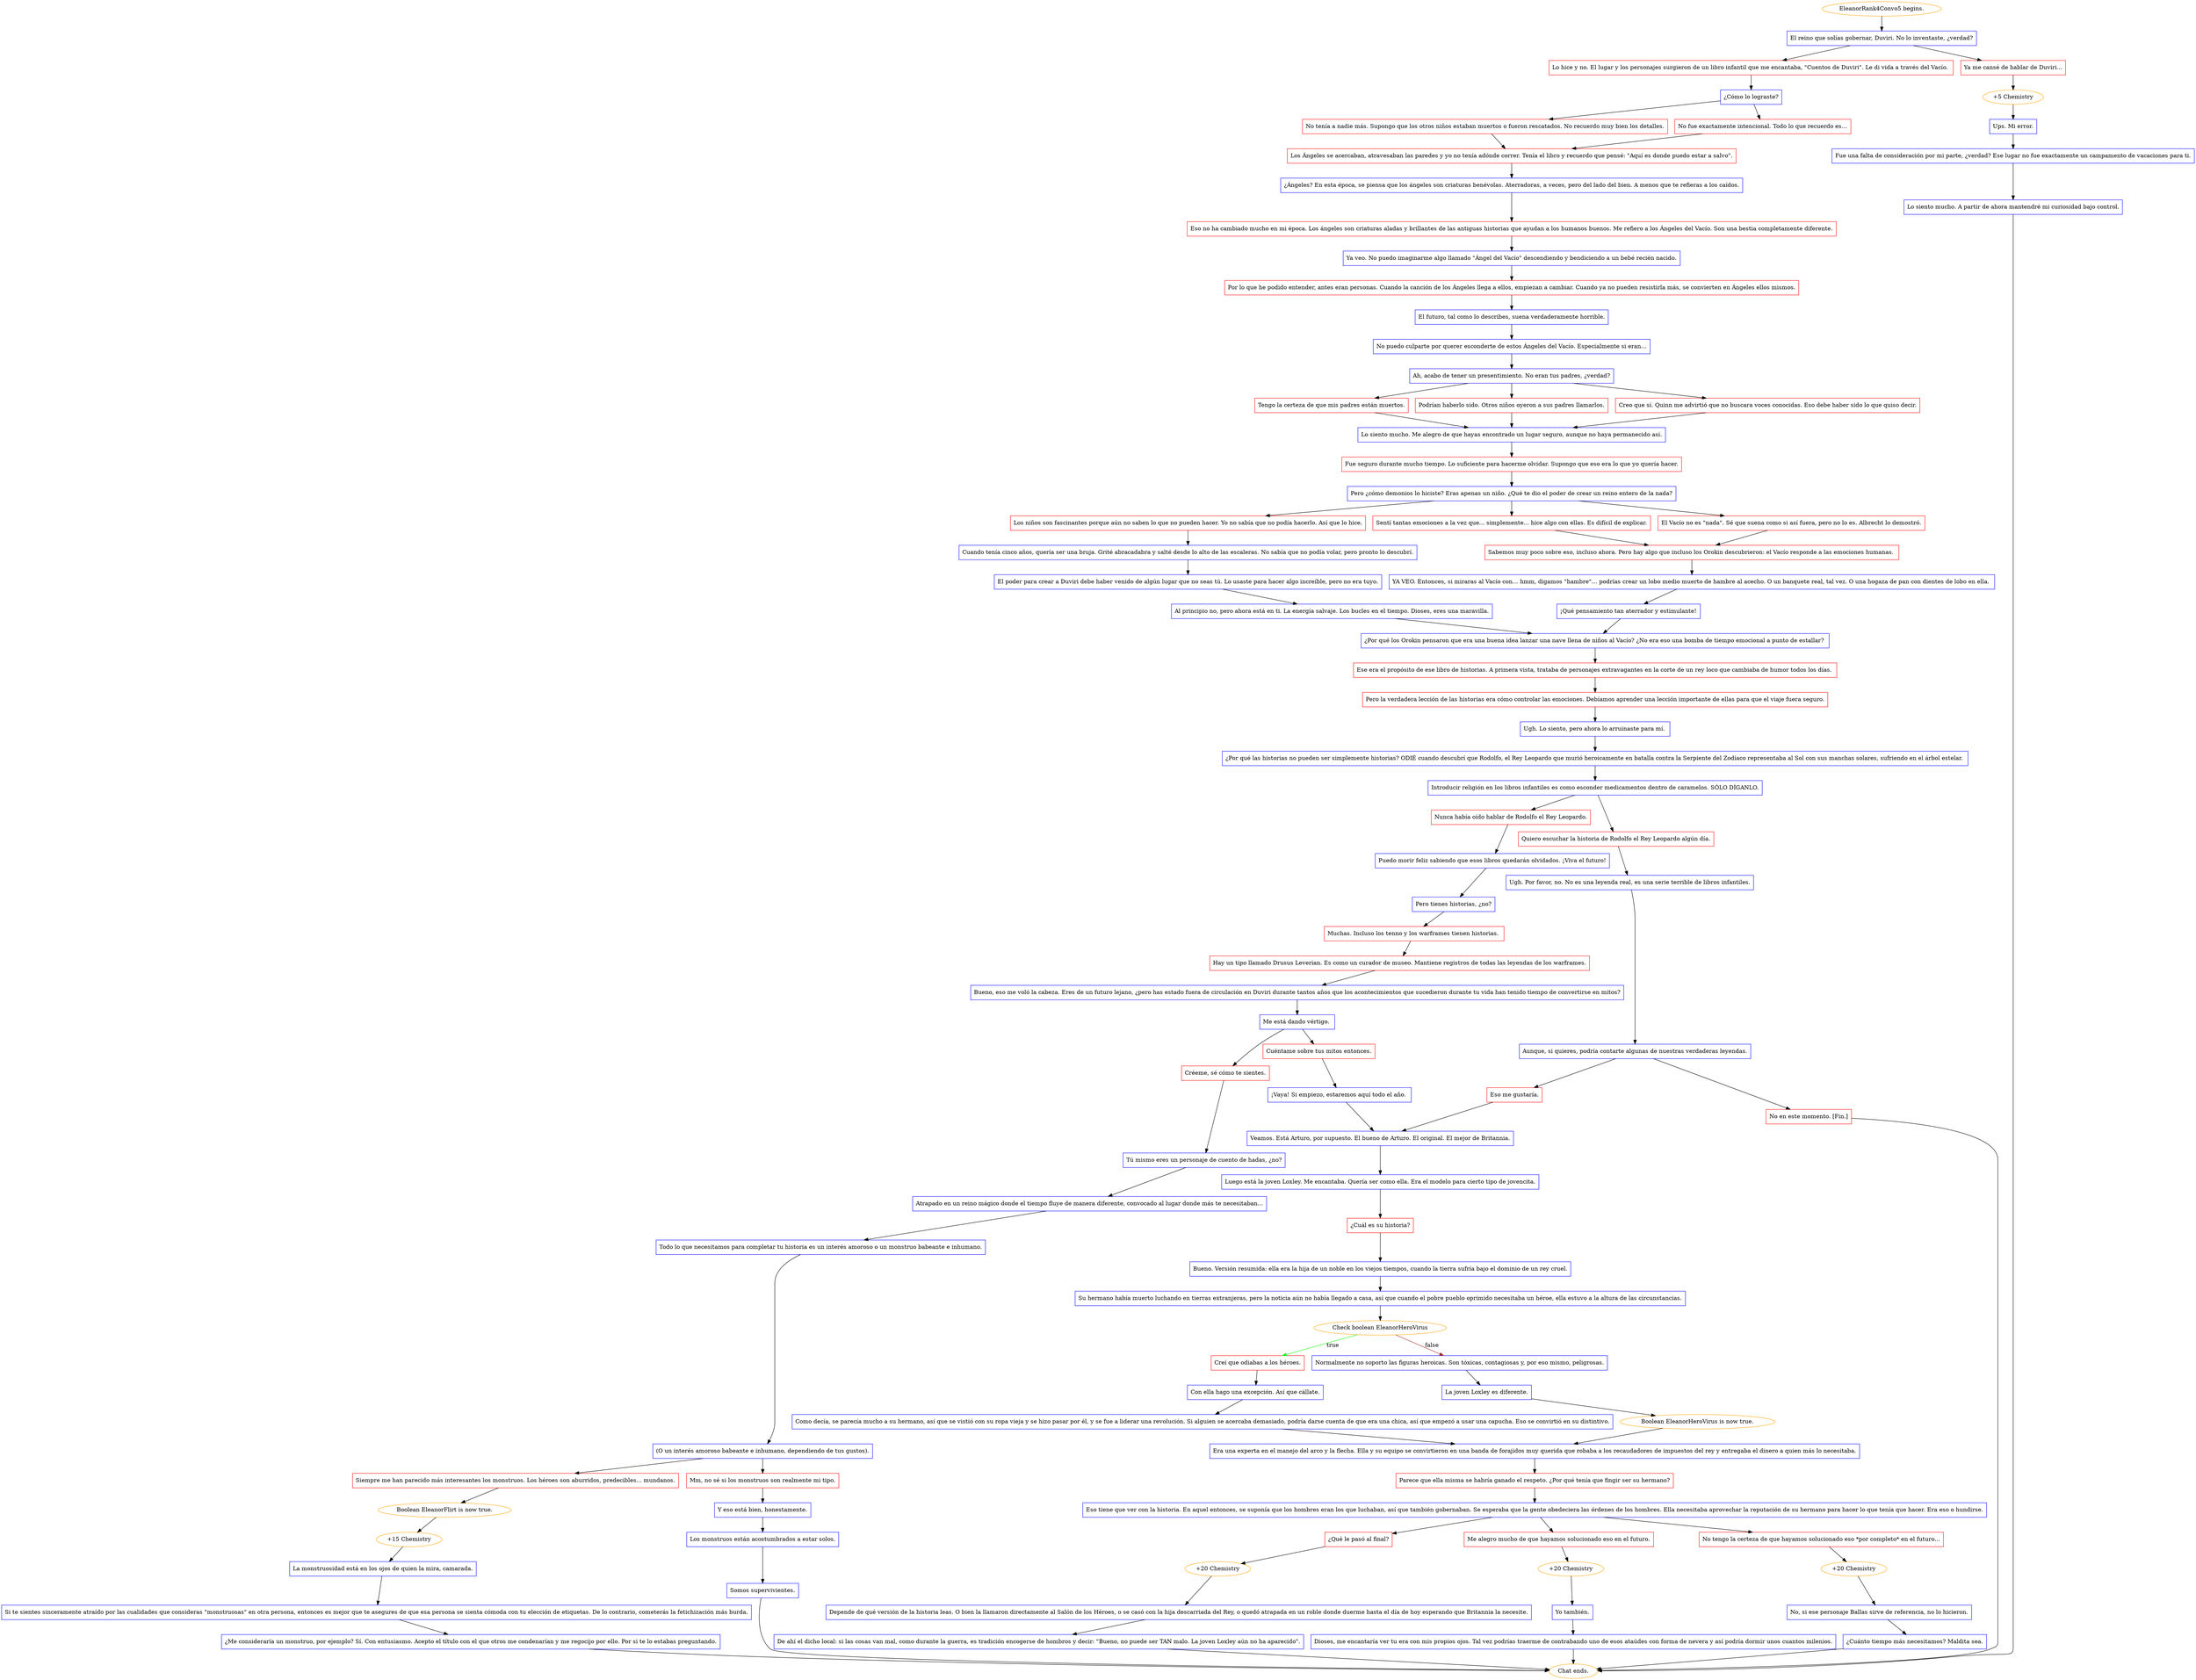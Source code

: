 digraph {
	"EleanorRank4Convo5 begins." [color=orange];
		"EleanorRank4Convo5 begins." -> j2232982787;
	j2232982787 [label="El reino que solías gobernar, Duviri. No lo inventaste, ¿verdad?",shape=box,color=blue];
		j2232982787 -> j3974251751;
		j2232982787 -> j1668109397;
	j3974251751 [label="Lo hice y no. El lugar y los personajes surgieron de un libro infantil que me encantaba, \"Cuentos de Duviri\". Le di vida a través del Vacío. ",shape=box,color=red];
		j3974251751 -> j1808799742;
	j1668109397 [label="Ya me cansé de hablar de Duviri...",shape=box,color=red];
		j1668109397 -> j454259245;
	j1808799742 [label="¿Cómo lo lograste?",shape=box,color=blue];
		j1808799742 -> j2340324192;
		j1808799742 -> j875417517;
	j454259245 [label="+5 Chemistry",color=orange];
		j454259245 -> j186696391;
	j2340324192 [label="No tenía a nadie más. Supongo que los otros niños estaban muertos o fueron rescatados. No recuerdo muy bien los detalles.",shape=box,color=red];
		j2340324192 -> j1813034728;
	j875417517 [label="No fue exactamente intencional. Todo lo que recuerdo es…",shape=box,color=red];
		j875417517 -> j1813034728;
	j186696391 [label="Ups. Mi error.",shape=box,color=blue];
		j186696391 -> j65468933;
	j1813034728 [label="Los Ángeles se acercaban, atravesaban las paredes y yo no tenía adónde correr. Tenía el libro y recuerdo que pensé: \"Aquí es donde puedo estar a salvo\".",shape=box,color=red];
		j1813034728 -> j1819382926;
	j65468933 [label="Fue una falta de consideración por mi parte, ¿verdad? Ese lugar no fue exactamente un campamento de vacaciones para ti.",shape=box,color=blue];
		j65468933 -> j1286844987;
	j1819382926 [label="¿Ángeles? En esta época, se piensa que los ángeles son criaturas benévolas. Aterradoras, a veces, pero del lado del bien. A menos que te refieras a los caídos.",shape=box,color=blue];
		j1819382926 -> j4137983268;
	j1286844987 [label="Lo siento mucho. A partir de ahora mantendré mi curiosidad bajo control.",shape=box,color=blue];
		j1286844987 -> "Chat ends.";
	j4137983268 [label="Eso no ha cambiado mucho en mi época. Los ángeles son criaturas aladas y brillantes de las antiguas historias que ayudan a los humanos buenos. Me refiero a los Ángeles del Vacío. Son una bestia completamente diferente.",shape=box,color=red];
		j4137983268 -> j415567982;
	"Chat ends." [color=orange];
	j415567982 [label="Ya veo. No puedo imaginarme algo llamado \"Ángel del Vacío\" descendiendo y bendiciendo a un bebé recién nacido.",shape=box,color=blue];
		j415567982 -> j4240359959;
	j4240359959 [label="Por lo que he podido entender, antes eran personas. Cuando la canción de los Ángeles llega a ellos, empiezan a cambiar. Cuando ya no pueden resistirla más, se convierten en Ángeles ellos mismos.",shape=box,color=red];
		j4240359959 -> j434133378;
	j434133378 [label="El futuro, tal como lo describes, suena verdaderamente horrible.",shape=box,color=blue];
		j434133378 -> j378929482;
	j378929482 [label="No puedo culparte por querer esconderte de estos Ángeles del Vacío. Especialmente si eran…",shape=box,color=blue];
		j378929482 -> j529522778;
	j529522778 [label="Ah, acabo de tener un presentimiento. No eran tus padres, ¿verdad?",shape=box,color=blue];
		j529522778 -> j46752795;
		j529522778 -> j1834373243;
		j529522778 -> j581958486;
	j46752795 [label="Tengo la certeza de que mis padres están muertos.",shape=box,color=red];
		j46752795 -> j56523926;
	j1834373243 [label="Podrían haberlo sido. Otros niños oyeron a sus padres llamarlos.",shape=box,color=red];
		j1834373243 -> j56523926;
	j581958486 [label="Creo que sí. Quinn me advirtió que no buscara voces conocidas. Eso debe haber sido lo que quiso decir.",shape=box,color=red];
		j581958486 -> j56523926;
	j56523926 [label="Lo siento mucho. Me alegro de que hayas encontrado un lugar seguro, aunque no haya permanecido así.",shape=box,color=blue];
		j56523926 -> j3447359883;
	j3447359883 [label="Fue seguro durante mucho tiempo. Lo suficiente para hacerme olvidar. Supongo que eso era lo que yo quería hacer.",shape=box,color=red];
		j3447359883 -> j4282139204;
	j4282139204 [label="Pero ¿cómo demonios lo hiciste? Eras apenas un niño. ¿Qué te dio el poder de crear un reino entero de la nada?",shape=box,color=blue];
		j4282139204 -> j3130184356;
		j4282139204 -> j1815167661;
		j4282139204 -> j4173418605;
	j3130184356 [label="Los niños son fascinantes porque aún no saben lo que no pueden hacer. Yo no sabía que no podía hacerlo. Así que lo hice.",shape=box,color=red];
		j3130184356 -> j4273058288;
	j1815167661 [label="Sentí tantas emociones a la vez que... simplemente... hice algo con ellas. Es difícil de explicar.",shape=box,color=red];
		j1815167661 -> j3354099557;
	j4173418605 [label="El Vacío no es \"nada\". Sé que suena como si así fuera, pero no lo es. Albrecht lo demostró.",shape=box,color=red];
		j4173418605 -> j3354099557;
	j4273058288 [label="Cuando tenía cinco años, quería ser una bruja. Grité abracadabra y salté desde lo alto de las escaleras. No sabía que no podía volar, pero pronto lo descubrí.",shape=box,color=blue];
		j4273058288 -> j3426534209;
	j3354099557 [label="Sabemos muy poco sobre eso, incluso ahora. Pero hay algo que incluso los Orokin descubrieron: el Vacío responde a las emociones humanas. ",shape=box,color=red];
		j3354099557 -> j232361696;
	j3426534209 [label="El poder para crear a Duviri debe haber venido de algún lugar que no seas tú. Lo usaste para hacer algo increíble, pero no era tuyo.",shape=box,color=blue];
		j3426534209 -> j306834628;
	j232361696 [label="YA VEO. Entonces, si miraras al Vacío con… hmm, digamos \"hambre\"… podrías crear un lobo medio muerto de hambre al acecho. O un banquete real, tal vez. O una hogaza de pan con dientes de lobo en ella. ",shape=box,color=blue];
		j232361696 -> j1236979561;
	j306834628 [label="Al principio no, pero ahora está en ti. La energía salvaje. Los bucles en el tiempo. Dioses, eres una maravilla.",shape=box,color=blue];
		j306834628 -> j892948625;
	j1236979561 [label="¡Qué pensamiento tan aterrador y estimulante!",shape=box,color=blue];
		j1236979561 -> j892948625;
	j892948625 [label="¿Por qué los Orokin pensaron que era una buena idea lanzar una nave llena de niños al Vacío? ¿No era eso una bomba de tiempo emocional a punto de estallar? ",shape=box,color=blue];
		j892948625 -> j2906666583;
	j2906666583 [label="Ese era el propósito de ese libro de historias. A primera vista, trataba de personajes extravagantes en la corte de un rey loco que cambiaba de humor todos los días. ",shape=box,color=red];
		j2906666583 -> j396294383;
	j396294383 [label="Pero la verdadera lección de las historias era cómo controlar las emociones. Debíamos aprender una lección importante de ellas para que el viaje fuera seguro.",shape=box,color=red];
		j396294383 -> j1628021510;
	j1628021510 [label="Ugh. Lo siento, pero ahora lo arruinaste para mí. ",shape=box,color=blue];
		j1628021510 -> j3659101067;
	j3659101067 [label="¿Por qué las historias no pueden ser simplemente historias? ODIÉ cuando descubrí que Rodolfo, el Rey Leopardo que murió heroicamente en batalla contra la Serpiente del Zodíaco representaba al Sol con sus manchas solares, sufriendo en el árbol estelar. ",shape=box,color=blue];
		j3659101067 -> j3386992714;
	j3386992714 [label="Introducir religión en los libros infantiles es como esconder medicamentos dentro de caramelos. SÓLO DÍGANLO.",shape=box,color=blue];
		j3386992714 -> j2462649525;
		j3386992714 -> j1256442687;
	j2462649525 [label="Nunca había oído hablar de Rodolfo el Rey Leopardo.",shape=box,color=red];
		j2462649525 -> j1380788077;
	j1256442687 [label="Quiero escuchar la historia de Rodolfo el Rey Leopardo algún día.",shape=box,color=red];
		j1256442687 -> j953738962;
	j1380788077 [label="Puedo morir feliz sabiendo que esos libros quedarán olvidados. ¡Viva el futuro!",shape=box,color=blue];
		j1380788077 -> j275129577;
	j953738962 [label="Ugh. Por favor, no. No es una leyenda real, es una serie terrible de libros infantiles.",shape=box,color=blue];
		j953738962 -> j196256614;
	j275129577 [label="Pero tienes historias, ¿no?",shape=box,color=blue];
		j275129577 -> j2053204162;
	j196256614 [label="Aunque, si quieres, podría contarte algunas de nuestras verdaderas leyendas.",shape=box,color=blue];
		j196256614 -> j430160144;
		j196256614 -> j415094923;
	j2053204162 [label="Muchas. Incluso los tenno y los warframes tienen historias. ",shape=box,color=red];
		j2053204162 -> j3549582898;
	j430160144 [label="Eso me gustaría.",shape=box,color=red];
		j430160144 -> j3180266171;
	j415094923 [label="No en este momento. [Fin.]",shape=box,color=red];
		j415094923 -> "Chat ends.";
	j3549582898 [label="Hay un tipo llamado Drusus Leverian. Es como un curador de museo. Mantiene registros de todas las leyendas de los warframes.",shape=box,color=red];
		j3549582898 -> j3323343239;
	j3180266171 [label="Veamos. Está Arturo, por supuesto. El bueno de Arturo. El original. El mejor de Britannia.",shape=box,color=blue];
		j3180266171 -> j3045175132;
	j3323343239 [label="Bueno, eso me voló la cabeza. Eres de un futuro lejano, ¿pero has estado fuera de circulación en Duviri durante tantos años que los acontecimientos que sucedieron durante tu vida han tenido tiempo de convertirse en mitos?",shape=box,color=blue];
		j3323343239 -> j3660067354;
	j3045175132 [label="Luego está la joven Loxley. Me encantaba. Quería ser como ella. Era el modelo para cierto tipo de jovencita.",shape=box,color=blue];
		j3045175132 -> j2801203701;
	j3660067354 [label="Me está dando vértigo. ",shape=box,color=blue];
		j3660067354 -> j2284730145;
		j3660067354 -> j3964899361;
	j2801203701 [label="¿Cuál es su historia?",shape=box,color=red];
		j2801203701 -> j1404039151;
	j2284730145 [label="Créeme, sé cómo te sientes.",shape=box,color=red];
		j2284730145 -> j437421436;
	j3964899361 [label="Cuéntame sobre tus mitos entonces.",shape=box,color=red];
		j3964899361 -> j2626879731;
	j1404039151 [label="Bueno. Versión resumida: ella era la hija de un noble en los viejos tiempos, cuando la tierra sufría bajo el dominio de un rey cruel.",shape=box,color=blue];
		j1404039151 -> j794863810;
	j437421436 [label="Tú mismo eres un personaje de cuento de hadas, ¿no?",shape=box,color=blue];
		j437421436 -> j3940103921;
	j2626879731 [label="¡Vaya! Si empiezo, estaremos aquí todo el año. ",shape=box,color=blue];
		j2626879731 -> j3180266171;
	j794863810 [label="Su hermano había muerto luchando en tierras extranjeras, pero la noticia aún no había llegado a casa, así que cuando el pobre pueblo oprimido necesitaba un héroe, ella estuvo a la altura de las circunstancias.",shape=box,color=blue];
		j794863810 -> j1630342508;
	j3940103921 [label="Atrapado en un reino mágico donde el tiempo fluye de manera diferente, convocado al lugar donde más te necesitaban...",shape=box,color=blue];
		j3940103921 -> j3102673375;
	j1630342508 [label="Check boolean EleanorHeroVirus",color=orange];
		j1630342508 -> j727114703 [label=true,color=green];
		j1630342508 -> j356921275 [label=false,color=brown];
	j3102673375 [label="Todo lo que necesitamos para completar tu historia es un interés amoroso o un monstruo babeante e inhumano.",shape=box,color=blue];
		j3102673375 -> j3718955936;
	j727114703 [label="Creí que odiabas a los héroes.",shape=box,color=red];
		j727114703 -> j3134121970;
	j356921275 [label="Normalmente no soporto las figuras heroicas. Son tóxicas, contagiosas y, por eso mismo, peligrosas.",shape=box,color=blue];
		j356921275 -> j3183894662;
	j3718955936 [label="(O un interés amoroso babeante e inhumano, dependiendo de tus gustos).",shape=box,color=blue];
		j3718955936 -> j1970995168;
		j3718955936 -> j1381728989;
	j3134121970 [label="Con ella hago una excepción. Así que cállate.",shape=box,color=blue];
		j3134121970 -> j1673642210;
	j3183894662 [label="La joven Loxley es diferente.",shape=box,color=blue];
		j3183894662 -> j1016563556;
	j1970995168 [label="Siempre me han parecido más interesantes los monstruos. Los héroes son aburridos, predecibles... mundanos.",shape=box,color=red];
		j1970995168 -> j2544123091;
	j1381728989 [label="Mm, no sé si los monstruos son realmente mi tipo.",shape=box,color=red];
		j1381728989 -> j4263730675;
	j1673642210 [label="Como decía, se parecía mucho a su hermano, así que se vistió con su ropa vieja y se hizo pasar por él, y se fue a liderar una revolución. Si alguien se acercaba demasiado, podría darse cuenta de que era una chica, así que empezó a usar una capucha. Eso se convirtió en su distintivo.",shape=box,color=blue];
		j1673642210 -> j248923768;
	j1016563556 [label="Boolean EleanorHeroVirus is now true.",color=orange];
		j1016563556 -> j248923768;
	j2544123091 [label="Boolean EleanorFlirt is now true.",color=orange];
		j2544123091 -> j659061117;
	j4263730675 [label="Y eso está bien, honestamente.",shape=box,color=blue];
		j4263730675 -> j2422390765;
	j248923768 [label="Era una experta en el manejo del arco y la flecha. Ella y su equipo se convirtieron en una banda de forajidos muy querida que robaba a los recaudadores de impuestos del rey y entregaba el dinero a quien más lo necesitaba.",shape=box,color=blue];
		j248923768 -> j170289051;
	j659061117 [label="+15 Chemistry",color=orange];
		j659061117 -> j1910959258;
	j2422390765 [label="Los monstruos están acostumbrados a estar solos.",shape=box,color=blue];
		j2422390765 -> j4223009722;
	j170289051 [label="Parece que ella misma se habría ganado el respeto. ¿Por qué tenía que fingir ser su hermano?",shape=box,color=red];
		j170289051 -> j2594550639;
	j1910959258 [label="La monstruosidad está en los ojos de quien la mira, camarada.",shape=box,color=blue];
		j1910959258 -> j2202333193;
	j4223009722 [label="Somos supervivientes.",shape=box,color=blue];
		j4223009722 -> "Chat ends.";
	j2594550639 [label="Eso tiene que ver con la historia. En aquel entonces, se suponía que los hombres eran los que luchaban, así que también gobernaban. Se esperaba que la gente obedeciera las órdenes de los hombres. Ella necesitaba aprovechar la reputación de su hermano para hacer lo que tenía que hacer. Era eso o hundirse.",shape=box,color=blue];
		j2594550639 -> j2014233935;
		j2594550639 -> j2434860811;
		j2594550639 -> j2442133029;
	j2202333193 [label="Si te sientes sinceramente atraído por las cualidades que consideras \"monstruosas\" en otra persona, entonces es mejor que te asegures de que esa persona se sienta cómoda con tu elección de etiquetas. De lo contrario, cometerás la fetichización más burda.",shape=box,color=blue];
		j2202333193 -> j2739544418;
	j2014233935 [label="¿Qué le pasó al final?",shape=box,color=red];
		j2014233935 -> j2223181133;
	j2434860811 [label="Me alegro mucho de que hayamos solucionado eso en el futuro.",shape=box,color=red];
		j2434860811 -> j224791422;
	j2442133029 [label="No tengo la certeza de que hayamos solucionado eso *por completo* en el futuro...",shape=box,color=red];
		j2442133029 -> j1655187171;
	j2739544418 [label="¿Me consideraría un monstruo, por ejemplo? Sí. Con entusiasmo. Acepto el título con el que otros me condenarían y me regocijo por ello. Por si te lo estabas preguntando.",shape=box,color=blue];
		j2739544418 -> "Chat ends.";
	j2223181133 [label="+20 Chemistry",color=orange];
		j2223181133 -> j832700723;
	j224791422 [label="+20 Chemistry",color=orange];
		j224791422 -> j2596168420;
	j1655187171 [label="+20 Chemistry",color=orange];
		j1655187171 -> j2973763065;
	j832700723 [label="Depende de qué versión de la historia leas. O bien la llamaron directamente al Salón de los Héroes, o se casó con la hija descarriada del Rey, o quedó atrapada en un roble donde duerme hasta el día de hoy esperando que Britannia la necesite.",shape=box,color=blue];
		j832700723 -> j2124400782;
	j2596168420 [label="Yo también.",shape=box,color=blue];
		j2596168420 -> j979234152;
	j2973763065 [label="No, si ese personaje Ballas sirve de referencia, no lo hicieron.",shape=box,color=blue];
		j2973763065 -> j1798308171;
	j2124400782 [label="De ahí el dicho local: si las cosas van mal, como durante la guerra, es tradición encogerse de hombros y decir: \"Bueno, no puede ser TAN malo. La joven Loxley aún no ha aparecido\".",shape=box,color=blue];
		j2124400782 -> "Chat ends.";
	j979234152 [label="Dioses, me encantaría ver tu era con mis propios ojos. Tal vez podrías traerme de contrabando uno de esos ataúdes con forma de nevera y así podría dormir unos cuantos milenios.",shape=box,color=blue];
		j979234152 -> "Chat ends.";
	j1798308171 [label="¿Cuánto tiempo más necesitamos? Maldita sea.",shape=box,color=blue];
		j1798308171 -> "Chat ends.";
}